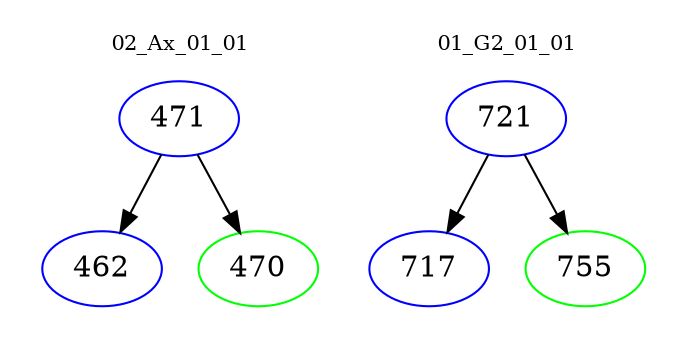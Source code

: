 digraph{
subgraph cluster_0 {
color = white
label = "02_Ax_01_01";
fontsize=10;
T0_471 [label="471", color="blue"]
T0_471 -> T0_462 [color="black"]
T0_462 [label="462", color="blue"]
T0_471 -> T0_470 [color="black"]
T0_470 [label="470", color="green"]
}
subgraph cluster_1 {
color = white
label = "01_G2_01_01";
fontsize=10;
T1_721 [label="721", color="blue"]
T1_721 -> T1_717 [color="black"]
T1_717 [label="717", color="blue"]
T1_721 -> T1_755 [color="black"]
T1_755 [label="755", color="green"]
}
}
